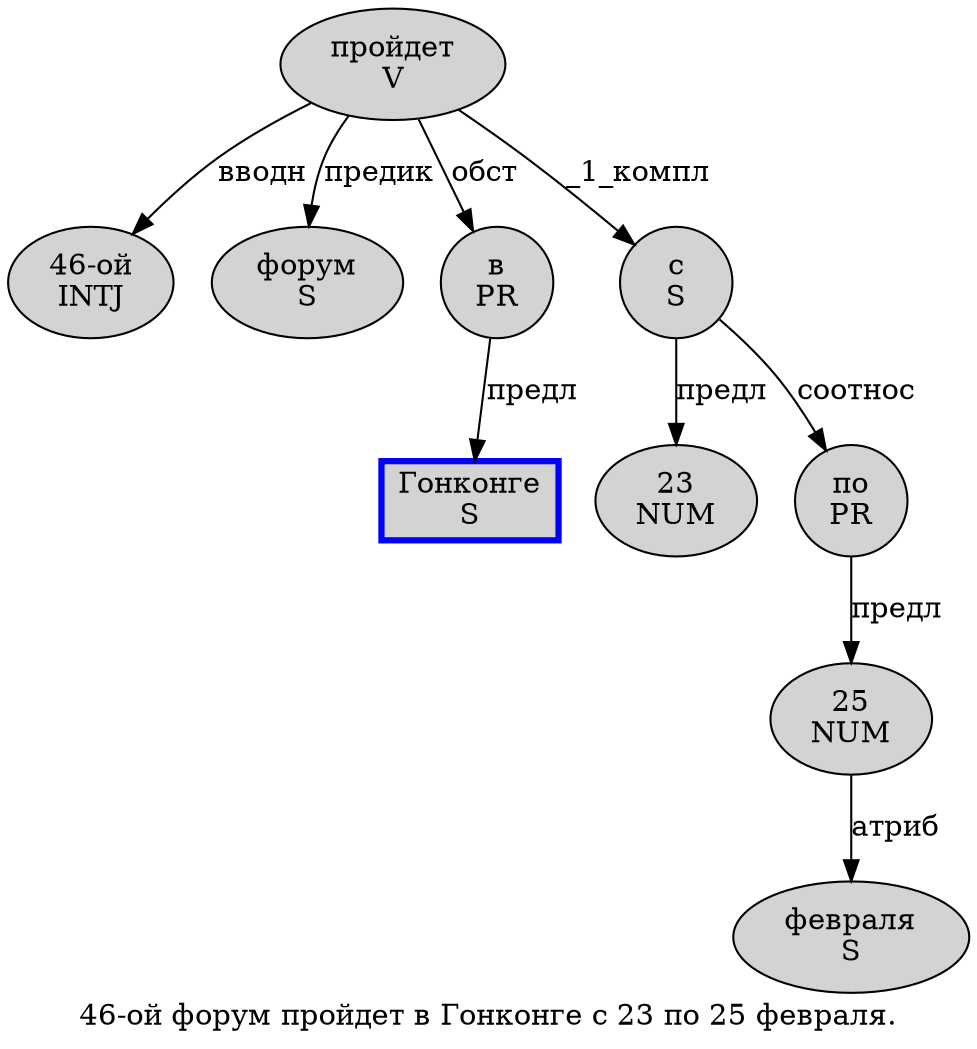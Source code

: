 digraph SENTENCE_974 {
	graph [label="46-ой форум пройдет в Гонконге с 23 по 25 февраля."]
	node [style=filled]
		0 [label="46-ой
INTJ" color="" fillcolor=lightgray penwidth=1 shape=ellipse]
		1 [label="форум
S" color="" fillcolor=lightgray penwidth=1 shape=ellipse]
		2 [label="пройдет
V" color="" fillcolor=lightgray penwidth=1 shape=ellipse]
		3 [label="в
PR" color="" fillcolor=lightgray penwidth=1 shape=ellipse]
		4 [label="Гонконге
S" color=blue fillcolor=lightgray penwidth=3 shape=box]
		5 [label="с
S" color="" fillcolor=lightgray penwidth=1 shape=ellipse]
		6 [label="23
NUM" color="" fillcolor=lightgray penwidth=1 shape=ellipse]
		7 [label="по
PR" color="" fillcolor=lightgray penwidth=1 shape=ellipse]
		8 [label="25
NUM" color="" fillcolor=lightgray penwidth=1 shape=ellipse]
		9 [label="февраля
S" color="" fillcolor=lightgray penwidth=1 shape=ellipse]
			5 -> 6 [label="предл"]
			5 -> 7 [label="соотнос"]
			7 -> 8 [label="предл"]
			2 -> 0 [label="вводн"]
			2 -> 1 [label="предик"]
			2 -> 3 [label="обст"]
			2 -> 5 [label="_1_компл"]
			3 -> 4 [label="предл"]
			8 -> 9 [label="атриб"]
}